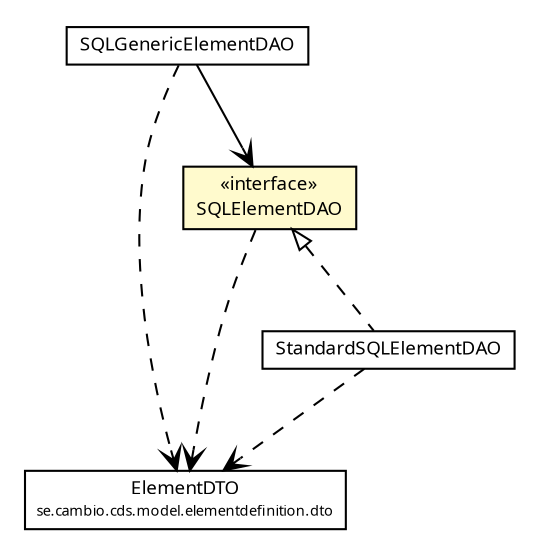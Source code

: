 #!/usr/local/bin/dot
#
# Class diagram 
# Generated by UMLGraph version R5_6 (http://www.umlgraph.org/)
#

digraph G {
	edge [fontname="Trebuchet MS",fontsize=10,labelfontname="Trebuchet MS",labelfontsize=10];
	node [fontname="Trebuchet MS",fontsize=10,shape=plaintext];
	nodesep=0.25;
	ranksep=0.5;
	// se.cambio.cds.model.elementdefinition.dto.ElementDTO
	c302155 [label=<<table title="se.cambio.cds.model.elementdefinition.dto.ElementDTO" border="0" cellborder="1" cellspacing="0" cellpadding="2" port="p" href="../dto/ElementDTO.html">
		<tr><td><table border="0" cellspacing="0" cellpadding="1">
<tr><td align="center" balign="center"><font face="Trebuchet MS"> ElementDTO </font></td></tr>
<tr><td align="center" balign="center"><font face="Trebuchet MS" point-size="7.0"> se.cambio.cds.model.elementdefinition.dto </font></td></tr>
		</table></td></tr>
		</table>>, URL="../dto/ElementDTO.html", fontname="Trebuchet MS", fontcolor="black", fontsize=9.0];
	// se.cambio.cds.model.elementdefinition.dao.StandardSQLElementDAO
	c302218 [label=<<table title="se.cambio.cds.model.elementdefinition.dao.StandardSQLElementDAO" border="0" cellborder="1" cellspacing="0" cellpadding="2" port="p" href="./StandardSQLElementDAO.html">
		<tr><td><table border="0" cellspacing="0" cellpadding="1">
<tr><td align="center" balign="center"><font face="Trebuchet MS"> StandardSQLElementDAO </font></td></tr>
		</table></td></tr>
		</table>>, URL="./StandardSQLElementDAO.html", fontname="Trebuchet MS", fontcolor="black", fontsize=9.0];
	// se.cambio.cds.model.elementdefinition.dao.SQLGenericElementDAO
	c302219 [label=<<table title="se.cambio.cds.model.elementdefinition.dao.SQLGenericElementDAO" border="0" cellborder="1" cellspacing="0" cellpadding="2" port="p" href="./SQLGenericElementDAO.html">
		<tr><td><table border="0" cellspacing="0" cellpadding="1">
<tr><td align="center" balign="center"><font face="Trebuchet MS"> SQLGenericElementDAO </font></td></tr>
		</table></td></tr>
		</table>>, URL="./SQLGenericElementDAO.html", fontname="Trebuchet MS", fontcolor="black", fontsize=9.0];
	// se.cambio.cds.model.elementdefinition.dao.SQLElementDAO
	c302221 [label=<<table title="se.cambio.cds.model.elementdefinition.dao.SQLElementDAO" border="0" cellborder="1" cellspacing="0" cellpadding="2" port="p" bgcolor="lemonChiffon" href="./SQLElementDAO.html">
		<tr><td><table border="0" cellspacing="0" cellpadding="1">
<tr><td align="center" balign="center"> &#171;interface&#187; </td></tr>
<tr><td align="center" balign="center"><font face="Trebuchet MS"> SQLElementDAO </font></td></tr>
		</table></td></tr>
		</table>>, URL="./SQLElementDAO.html", fontname="Trebuchet MS", fontcolor="black", fontsize=9.0];
	//se.cambio.cds.model.elementdefinition.dao.StandardSQLElementDAO implements se.cambio.cds.model.elementdefinition.dao.SQLElementDAO
	c302221:p -> c302218:p [dir=back,arrowtail=empty,style=dashed];
	// se.cambio.cds.model.elementdefinition.dao.SQLGenericElementDAO NAVASSOC se.cambio.cds.model.elementdefinition.dao.SQLElementDAO
	c302219:p -> c302221:p [taillabel="", label="", headlabel="", fontname="Trebuchet MS", fontcolor="black", fontsize=10.0, color="black", arrowhead=open];
	// se.cambio.cds.model.elementdefinition.dao.StandardSQLElementDAO DEPEND se.cambio.cds.model.elementdefinition.dto.ElementDTO
	c302218:p -> c302155:p [taillabel="", label="", headlabel="", fontname="Trebuchet MS", fontcolor="black", fontsize=10.0, color="black", arrowhead=open, style=dashed];
	// se.cambio.cds.model.elementdefinition.dao.SQLGenericElementDAO DEPEND se.cambio.cds.model.elementdefinition.dto.ElementDTO
	c302219:p -> c302155:p [taillabel="", label="", headlabel="", fontname="Trebuchet MS", fontcolor="black", fontsize=10.0, color="black", arrowhead=open, style=dashed];
	// se.cambio.cds.model.elementdefinition.dao.SQLElementDAO DEPEND se.cambio.cds.model.elementdefinition.dto.ElementDTO
	c302221:p -> c302155:p [taillabel="", label="", headlabel="", fontname="Trebuchet MS", fontcolor="black", fontsize=10.0, color="black", arrowhead=open, style=dashed];
}

